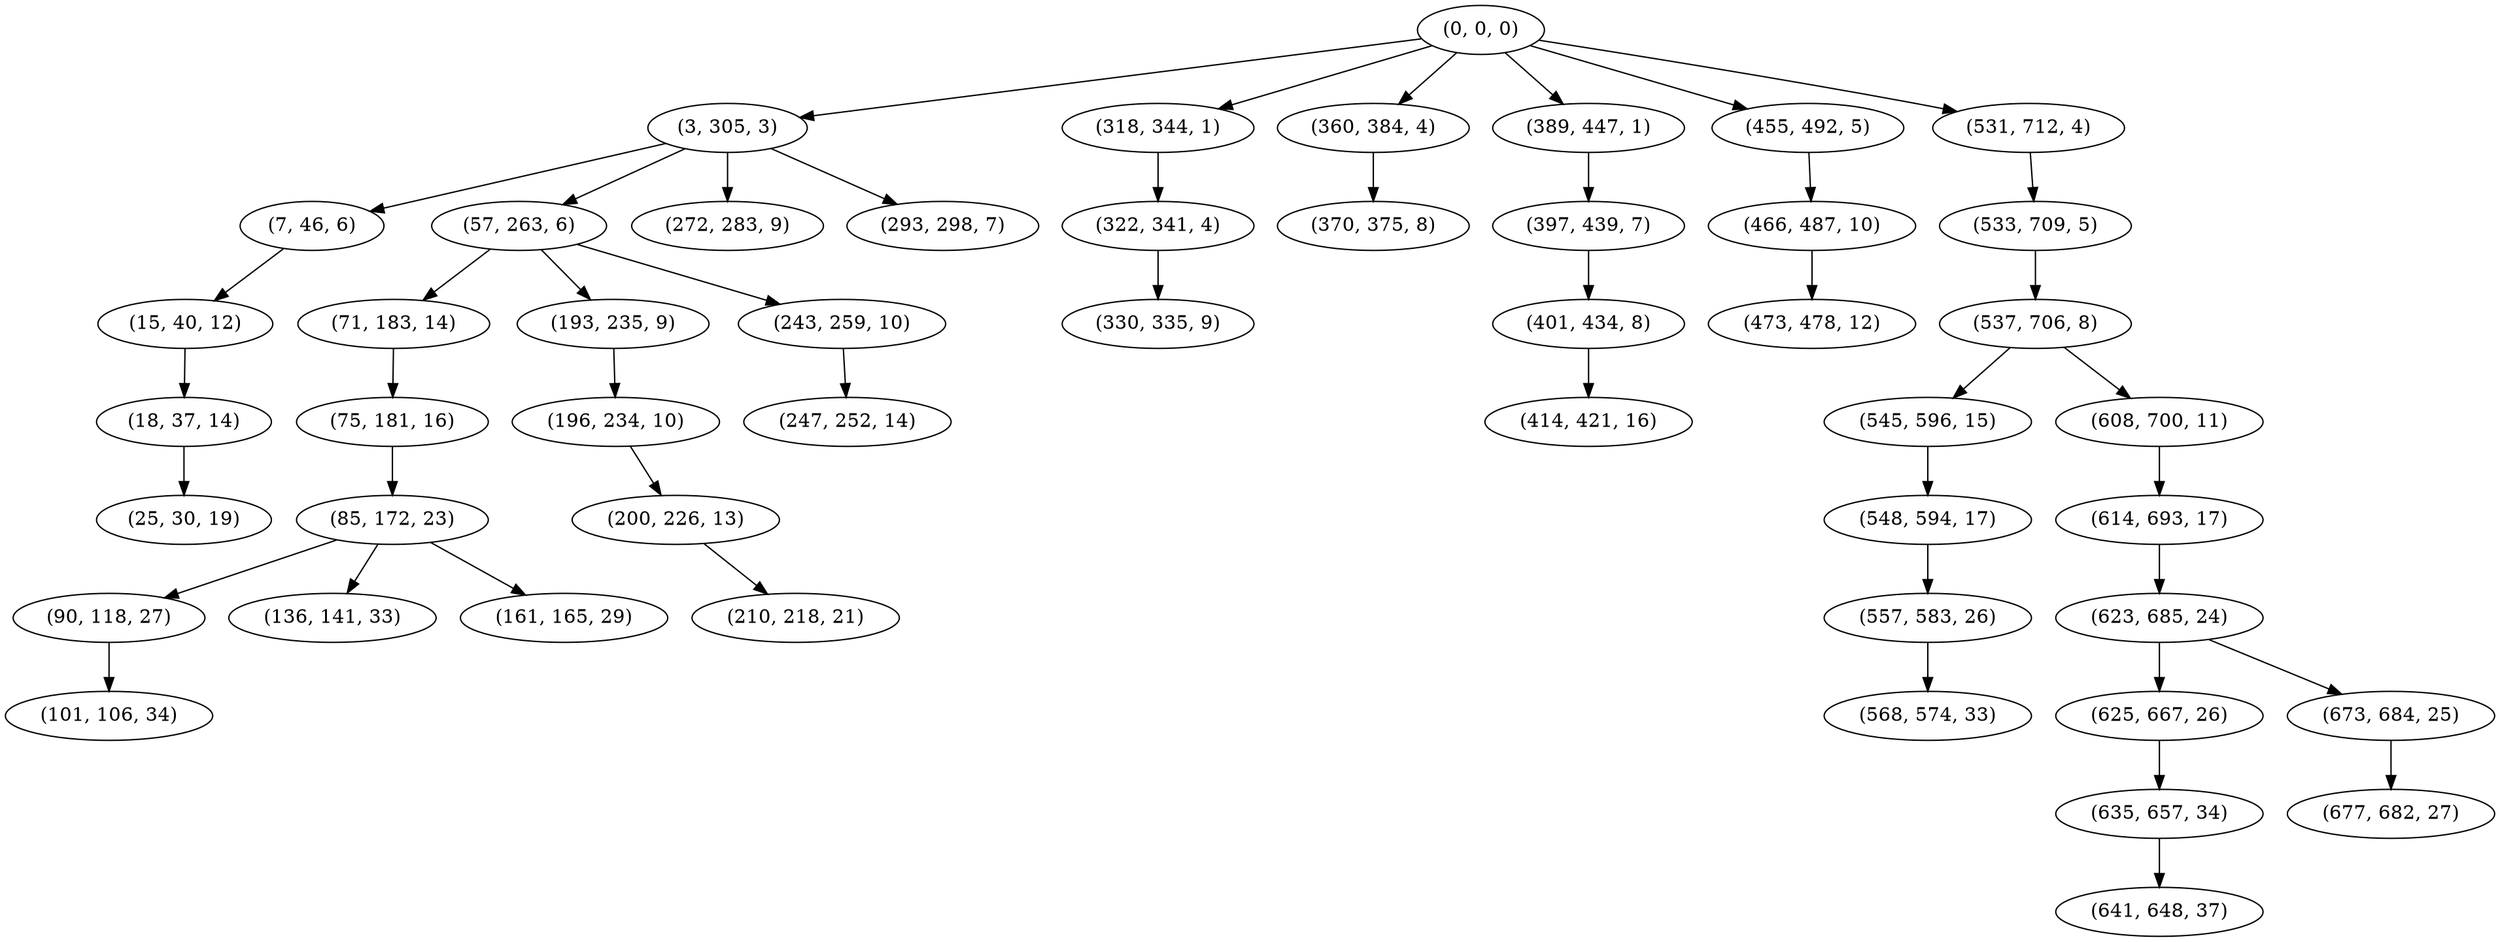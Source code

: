 digraph tree {
    "(0, 0, 0)";
    "(3, 305, 3)";
    "(7, 46, 6)";
    "(15, 40, 12)";
    "(18, 37, 14)";
    "(25, 30, 19)";
    "(57, 263, 6)";
    "(71, 183, 14)";
    "(75, 181, 16)";
    "(85, 172, 23)";
    "(90, 118, 27)";
    "(101, 106, 34)";
    "(136, 141, 33)";
    "(161, 165, 29)";
    "(193, 235, 9)";
    "(196, 234, 10)";
    "(200, 226, 13)";
    "(210, 218, 21)";
    "(243, 259, 10)";
    "(247, 252, 14)";
    "(272, 283, 9)";
    "(293, 298, 7)";
    "(318, 344, 1)";
    "(322, 341, 4)";
    "(330, 335, 9)";
    "(360, 384, 4)";
    "(370, 375, 8)";
    "(389, 447, 1)";
    "(397, 439, 7)";
    "(401, 434, 8)";
    "(414, 421, 16)";
    "(455, 492, 5)";
    "(466, 487, 10)";
    "(473, 478, 12)";
    "(531, 712, 4)";
    "(533, 709, 5)";
    "(537, 706, 8)";
    "(545, 596, 15)";
    "(548, 594, 17)";
    "(557, 583, 26)";
    "(568, 574, 33)";
    "(608, 700, 11)";
    "(614, 693, 17)";
    "(623, 685, 24)";
    "(625, 667, 26)";
    "(635, 657, 34)";
    "(641, 648, 37)";
    "(673, 684, 25)";
    "(677, 682, 27)";
    "(0, 0, 0)" -> "(3, 305, 3)";
    "(0, 0, 0)" -> "(318, 344, 1)";
    "(0, 0, 0)" -> "(360, 384, 4)";
    "(0, 0, 0)" -> "(389, 447, 1)";
    "(0, 0, 0)" -> "(455, 492, 5)";
    "(0, 0, 0)" -> "(531, 712, 4)";
    "(3, 305, 3)" -> "(7, 46, 6)";
    "(3, 305, 3)" -> "(57, 263, 6)";
    "(3, 305, 3)" -> "(272, 283, 9)";
    "(3, 305, 3)" -> "(293, 298, 7)";
    "(7, 46, 6)" -> "(15, 40, 12)";
    "(15, 40, 12)" -> "(18, 37, 14)";
    "(18, 37, 14)" -> "(25, 30, 19)";
    "(57, 263, 6)" -> "(71, 183, 14)";
    "(57, 263, 6)" -> "(193, 235, 9)";
    "(57, 263, 6)" -> "(243, 259, 10)";
    "(71, 183, 14)" -> "(75, 181, 16)";
    "(75, 181, 16)" -> "(85, 172, 23)";
    "(85, 172, 23)" -> "(90, 118, 27)";
    "(85, 172, 23)" -> "(136, 141, 33)";
    "(85, 172, 23)" -> "(161, 165, 29)";
    "(90, 118, 27)" -> "(101, 106, 34)";
    "(193, 235, 9)" -> "(196, 234, 10)";
    "(196, 234, 10)" -> "(200, 226, 13)";
    "(200, 226, 13)" -> "(210, 218, 21)";
    "(243, 259, 10)" -> "(247, 252, 14)";
    "(318, 344, 1)" -> "(322, 341, 4)";
    "(322, 341, 4)" -> "(330, 335, 9)";
    "(360, 384, 4)" -> "(370, 375, 8)";
    "(389, 447, 1)" -> "(397, 439, 7)";
    "(397, 439, 7)" -> "(401, 434, 8)";
    "(401, 434, 8)" -> "(414, 421, 16)";
    "(455, 492, 5)" -> "(466, 487, 10)";
    "(466, 487, 10)" -> "(473, 478, 12)";
    "(531, 712, 4)" -> "(533, 709, 5)";
    "(533, 709, 5)" -> "(537, 706, 8)";
    "(537, 706, 8)" -> "(545, 596, 15)";
    "(537, 706, 8)" -> "(608, 700, 11)";
    "(545, 596, 15)" -> "(548, 594, 17)";
    "(548, 594, 17)" -> "(557, 583, 26)";
    "(557, 583, 26)" -> "(568, 574, 33)";
    "(608, 700, 11)" -> "(614, 693, 17)";
    "(614, 693, 17)" -> "(623, 685, 24)";
    "(623, 685, 24)" -> "(625, 667, 26)";
    "(623, 685, 24)" -> "(673, 684, 25)";
    "(625, 667, 26)" -> "(635, 657, 34)";
    "(635, 657, 34)" -> "(641, 648, 37)";
    "(673, 684, 25)" -> "(677, 682, 27)";
}
